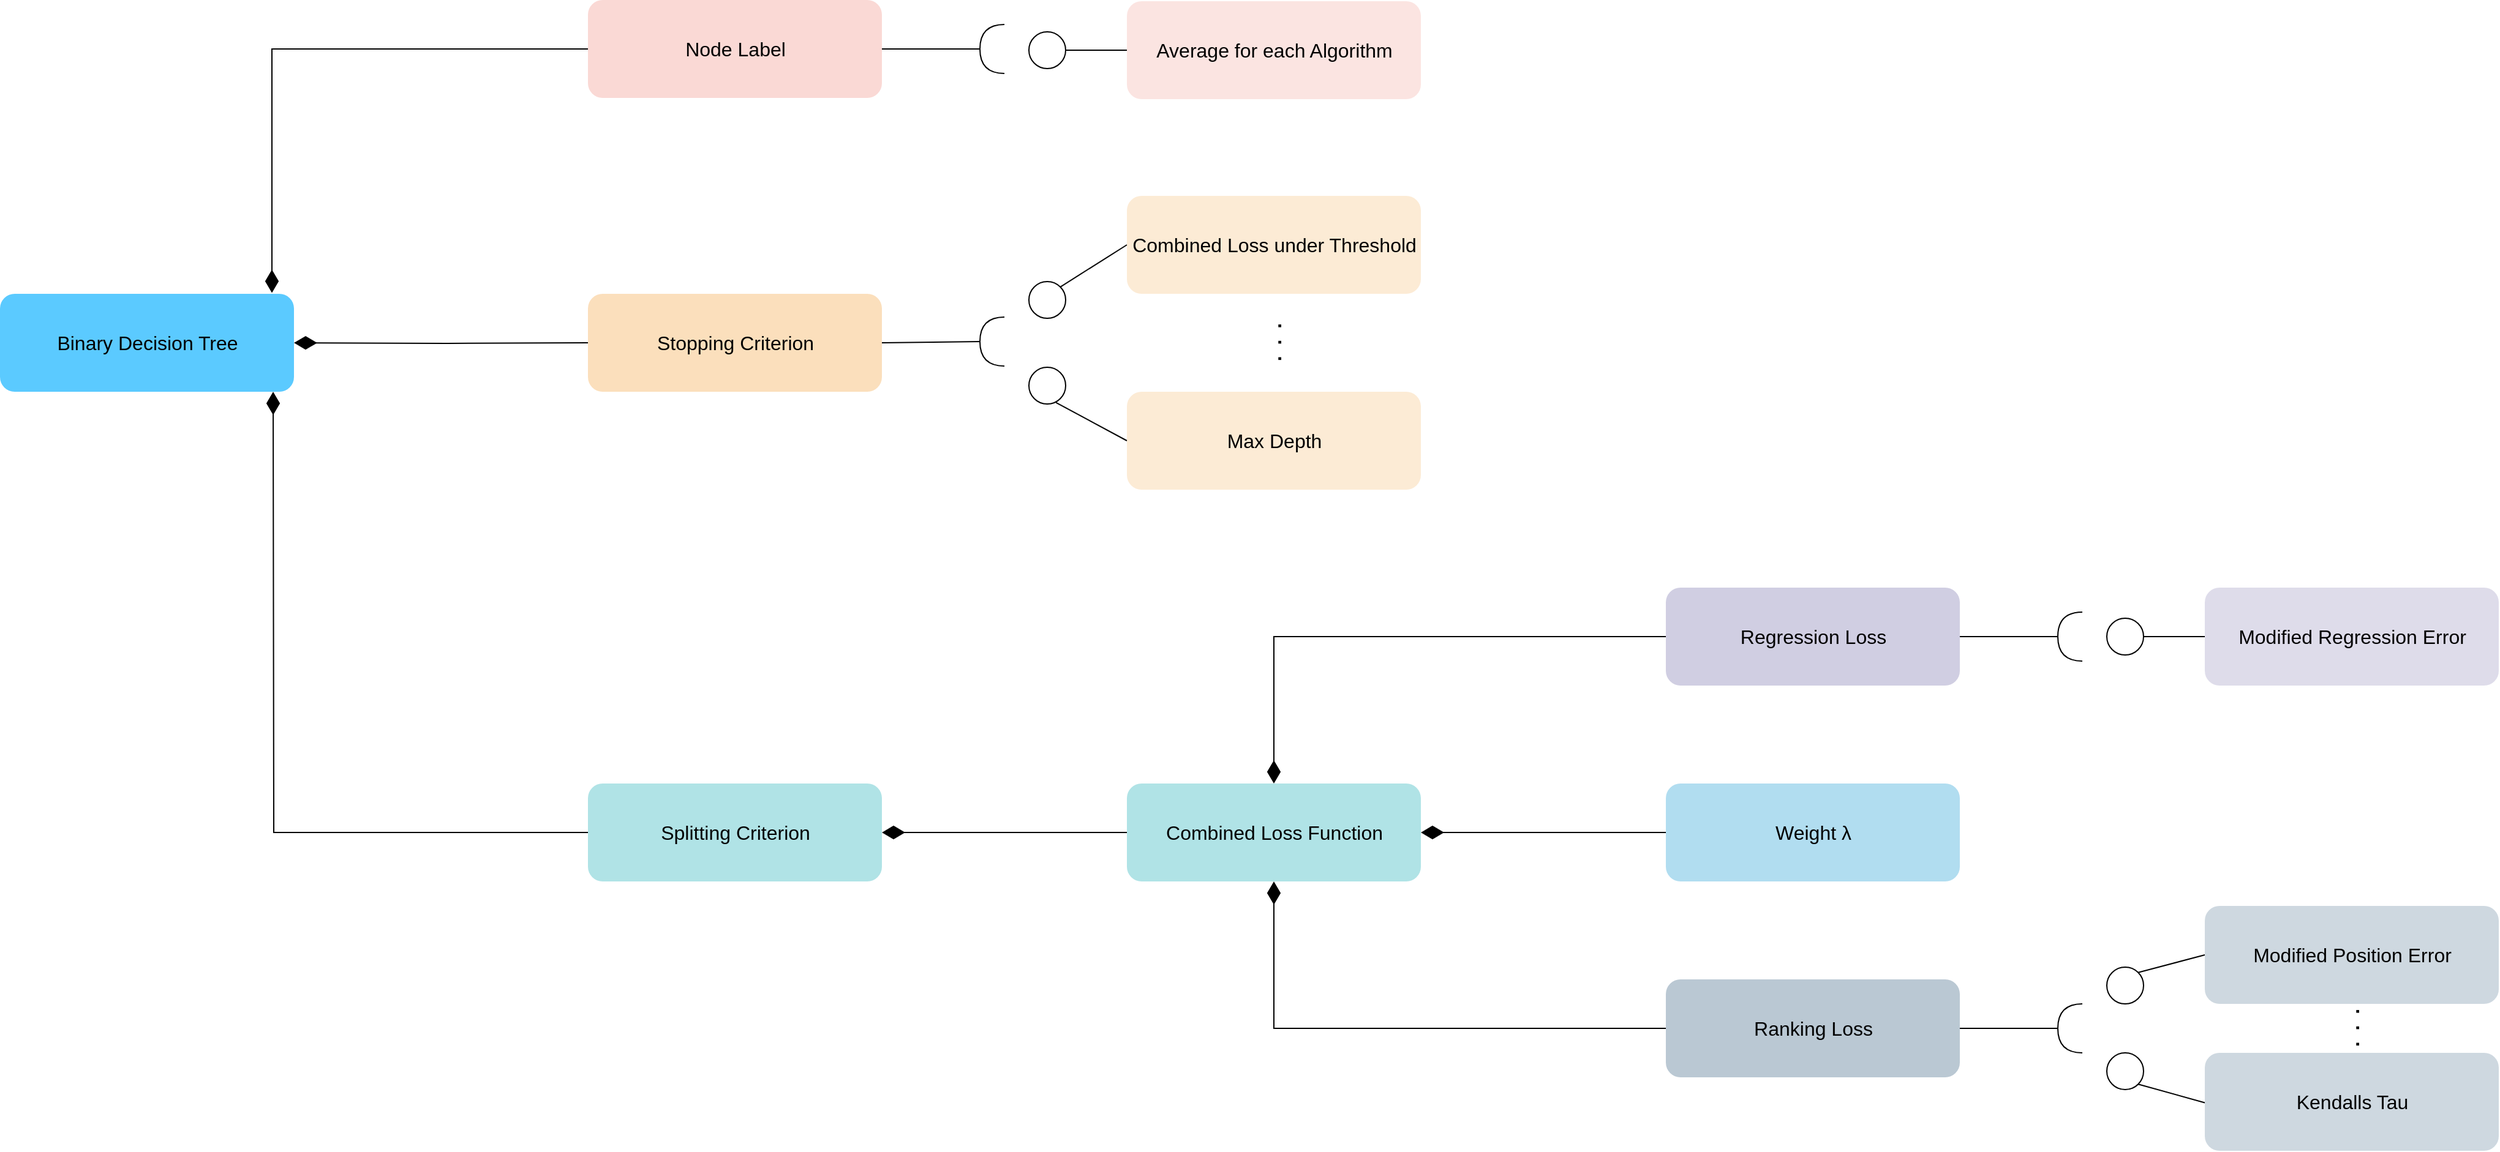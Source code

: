 <mxfile version="15.9.6" type="github">
  <diagram id="wFE0QG_FPsp0jaGvCLVb" name="Page-1">
    <mxGraphModel dx="3694" dy="1828" grid="1" gridSize="10" guides="1" tooltips="1" connect="1" arrows="1" fold="1" page="1" pageScale="1" pageWidth="850" pageHeight="1100" math="0" shadow="0">
      <root>
        <mxCell id="0" />
        <mxCell id="1" parent="0" />
        <mxCell id="GQajFrsuyB6NHDww1tuL-7" value="Binary Decision Tree" style="html=1;rounded=1;fontSize=16;fillColor=#16B4FF;strokeColor=none;gradientColor=none;opacity=70;" vertex="1" parent="1">
          <mxGeometry x="-120" y="760" width="240" height="80" as="geometry" />
        </mxCell>
        <mxCell id="GQajFrsuyB6NHDww1tuL-8" style="edgeStyle=orthogonalEdgeStyle;rounded=0;orthogonalLoop=1;jettySize=auto;html=1;endArrow=diamondThin;endFill=1;exitX=0;exitY=0.5;exitDx=0;exitDy=0;entryX=0.925;entryY=-0.009;entryDx=0;entryDy=0;entryPerimeter=0;endSize=16;strokeColor=default;" edge="1" parent="1" source="tZ7djmpZorgxgHxO5tKS-36" target="GQajFrsuyB6NHDww1tuL-7">
          <mxGeometry relative="1" as="geometry">
            <mxPoint x="350" y="591" as="sourcePoint" />
          </mxGeometry>
        </mxCell>
        <mxCell id="GQajFrsuyB6NHDww1tuL-9" style="edgeStyle=orthogonalEdgeStyle;rounded=0;orthogonalLoop=1;jettySize=auto;html=1;entryX=1;entryY=0.5;entryDx=0;entryDy=0;endArrow=diamondThin;endFill=1;endSize=16;strokeColor=default;" edge="1" parent="1" target="GQajFrsuyB6NHDww1tuL-7">
          <mxGeometry relative="1" as="geometry">
            <mxPoint x="360" y="800" as="sourcePoint" />
          </mxGeometry>
        </mxCell>
        <mxCell id="GQajFrsuyB6NHDww1tuL-10" style="edgeStyle=orthogonalEdgeStyle;rounded=0;orthogonalLoop=1;jettySize=auto;html=1;endArrow=diamondThin;endFill=1;exitX=0;exitY=0.5;exitDx=0;exitDy=0;endSize=16;strokeColor=default;" edge="1" parent="1" source="tZ7djmpZorgxgHxO5tKS-60">
          <mxGeometry relative="1" as="geometry">
            <mxPoint x="370" y="1200" as="sourcePoint" />
            <mxPoint x="103" y="840" as="targetPoint" />
          </mxGeometry>
        </mxCell>
        <mxCell id="tZ7djmpZorgxgHxO5tKS-36" value="Node Label" style="html=1;rounded=1;fontSize=16;fillColor=#fad9d5;strokeColor=none;rotation=0;" parent="1" vertex="1">
          <mxGeometry x="360" y="520" width="240" height="80" as="geometry" />
        </mxCell>
        <mxCell id="tZ7djmpZorgxgHxO5tKS-29" value="" style="ellipse;fillColor=default;strokeColor=default;fontSize=16;rotation=0;" parent="1" vertex="1">
          <mxGeometry x="720" y="546" width="30" height="30" as="geometry" />
        </mxCell>
        <mxCell id="tZ7djmpZorgxgHxO5tKS-30" value="" style="endArrow=none;html=1;rounded=0;entryX=1;entryY=0.5;entryDx=0;entryDy=0;fontSize=16;strokeColor=default;" parent="1" edge="1" target="tZ7djmpZorgxgHxO5tKS-29">
          <mxGeometry relative="1" as="geometry">
            <mxPoint x="800" y="561" as="sourcePoint" />
            <mxPoint x="900" y="561" as="targetPoint" />
          </mxGeometry>
        </mxCell>
        <mxCell id="tZ7djmpZorgxgHxO5tKS-46" value="Average for each Algorithm" style="html=1;rounded=1;fontSize=16;fillColor=#fad9d5;strokeColor=none;rotation=0;opacity=70;" parent="1" vertex="1">
          <mxGeometry x="800" y="521" width="240" height="80" as="geometry" />
        </mxCell>
        <mxCell id="tZ7djmpZorgxgHxO5tKS-47" value="Stopping Criterion" style="html=1;rounded=1;fontSize=16;fillColor=#fad7ac;strokeColor=none;rotation=0;opacity=80;" parent="1" vertex="1">
          <mxGeometry x="360" y="760" width="240" height="80" as="geometry" />
        </mxCell>
        <mxCell id="tZ7djmpZorgxgHxO5tKS-52" value="" style="ellipse;fillColor=default;strokeColor=default;fontSize=16;rotation=0;" parent="1" vertex="1">
          <mxGeometry x="720" y="750" width="30" height="30" as="geometry" />
        </mxCell>
        <mxCell id="tZ7djmpZorgxgHxO5tKS-53" value="" style="endArrow=none;html=1;rounded=0;entryX=1;entryY=0;entryDx=0;entryDy=0;fontSize=16;strokeColor=default;exitX=0;exitY=0.5;exitDx=0;exitDy=0;" parent="1" edge="1" target="tZ7djmpZorgxgHxO5tKS-52" source="tZ7djmpZorgxgHxO5tKS-54">
          <mxGeometry relative="1" as="geometry">
            <mxPoint x="1030" y="740" as="sourcePoint" />
            <mxPoint x="940" y="740" as="targetPoint" />
          </mxGeometry>
        </mxCell>
        <mxCell id="tZ7djmpZorgxgHxO5tKS-54" value="Combined Loss under Threshold" style="html=1;rounded=1;fontSize=16;fillColor=#fad7ac;strokeColor=none;rotation=0;opacity=50;" parent="1" vertex="1">
          <mxGeometry x="800" y="680" width="240" height="80" as="geometry" />
        </mxCell>
        <mxCell id="tZ7djmpZorgxgHxO5tKS-56" value="" style="ellipse;fillColor=default;strokeColor=default;fontSize=16;rotation=0;" parent="1" vertex="1">
          <mxGeometry x="720" y="820" width="30" height="30" as="geometry" />
        </mxCell>
        <mxCell id="tZ7djmpZorgxgHxO5tKS-57" value="" style="endArrow=none;html=1;rounded=0;entryX=0.736;entryY=0.96;entryDx=0;entryDy=0;fontSize=16;strokeColor=default;exitX=0;exitY=0.5;exitDx=0;exitDy=0;entryPerimeter=0;" parent="1" edge="1" target="tZ7djmpZorgxgHxO5tKS-56" source="tZ7djmpZorgxgHxO5tKS-58">
          <mxGeometry relative="1" as="geometry">
            <mxPoint x="790" y="840" as="sourcePoint" />
            <mxPoint x="940" y="860" as="targetPoint" />
          </mxGeometry>
        </mxCell>
        <mxCell id="tZ7djmpZorgxgHxO5tKS-58" value="Max Depth" style="html=1;rounded=1;fontSize=16;fillColor=#fad7ac;strokeColor=none;rotation=0;opacity=50;" parent="1" vertex="1">
          <mxGeometry x="800" y="840" width="240" height="80" as="geometry" />
        </mxCell>
        <mxCell id="tZ7djmpZorgxgHxO5tKS-59" value="&lt;font size=&quot;1&quot;&gt;&lt;b style=&quot;font-size: 16px&quot;&gt;.&amp;nbsp; .&amp;nbsp; .&lt;/b&gt;&lt;/font&gt;" style="text;html=1;align=center;verticalAlign=middle;resizable=0;points=[];autosize=1;strokeColor=none;fillColor=none;fontSize=16;rotation=0;horizontal=0;" parent="1" vertex="1">
          <mxGeometry x="900" y="780" width="40" height="40" as="geometry" />
        </mxCell>
        <mxCell id="tZ7djmpZorgxgHxO5tKS-60" value="Splitting Criterion" style="html=1;rounded=1;fontSize=16;fillColor=#b0e3e6;strokeColor=none;rotation=0;" parent="1" vertex="1">
          <mxGeometry x="360" y="1160" width="240" height="80" as="geometry" />
        </mxCell>
        <mxCell id="GQajFrsuyB6NHDww1tuL-86" style="edgeStyle=orthogonalEdgeStyle;rounded=0;orthogonalLoop=1;jettySize=auto;html=1;entryX=1;entryY=0.5;entryDx=0;entryDy=0;fontSize=11;endArrow=diamondThin;endFill=1;endSize=16;strokeColor=default;" edge="1" parent="1" source="tZ7djmpZorgxgHxO5tKS-67" target="tZ7djmpZorgxgHxO5tKS-60">
          <mxGeometry relative="1" as="geometry" />
        </mxCell>
        <mxCell id="tZ7djmpZorgxgHxO5tKS-67" value="Combined Loss Function" style="html=1;rounded=1;fontSize=16;fillColor=#b0e3e6;rotation=0;strokeColor=none;" parent="1" vertex="1">
          <mxGeometry x="800" y="1160" width="240" height="80" as="geometry" />
        </mxCell>
        <mxCell id="tZ7djmpZorgxgHxO5tKS-114" value="" style="ellipse;fontSize=16;rotation=0;rounded=0;strokeColor=default;" parent="1" vertex="1">
          <mxGeometry x="1600" y="1025" width="30" height="30" as="geometry" />
        </mxCell>
        <mxCell id="tZ7djmpZorgxgHxO5tKS-115" value="" style="endArrow=none;html=1;rounded=0;exitX=0;exitY=0.5;exitDx=0;exitDy=0;fontSize=16;strokeColor=default;fillColor=#FF8552;entryX=1;entryY=0.5;entryDx=0;entryDy=0;" parent="1" source="tZ7djmpZorgxgHxO5tKS-116" edge="1" target="tZ7djmpZorgxgHxO5tKS-114">
          <mxGeometry relative="1" as="geometry">
            <mxPoint x="1680" y="1030" as="sourcePoint" />
            <mxPoint x="1650" y="1030" as="targetPoint" />
          </mxGeometry>
        </mxCell>
        <mxCell id="tZ7djmpZorgxgHxO5tKS-116" value="Modified Regression Error" style="html=1;rounded=1;fontSize=16;fillColor=#d0cee2;strokeColor=none;rotation=0;opacity=70;" parent="1" vertex="1">
          <mxGeometry x="1680" y="1000" width="240" height="80" as="geometry" />
        </mxCell>
        <mxCell id="tZ7djmpZorgxgHxO5tKS-123" value="" style="ellipse;fontSize=16;rotation=0;rounded=0;strokeColor=default;" parent="1" vertex="1">
          <mxGeometry x="1600" y="1310" width="30" height="30" as="geometry" />
        </mxCell>
        <mxCell id="tZ7djmpZorgxgHxO5tKS-124" value="" style="endArrow=none;html=1;rounded=0;entryX=1;entryY=0;entryDx=0;entryDy=0;fontSize=16;strokeColor=default;fillColor=#FF8552;exitX=0;exitY=0.5;exitDx=0;exitDy=0;" parent="1" edge="1" target="tZ7djmpZorgxgHxO5tKS-123" source="GQajFrsuyB6NHDww1tuL-57">
          <mxGeometry relative="1" as="geometry">
            <mxPoint x="1710" y="1300" as="sourcePoint" />
            <mxPoint x="1640" y="1299" as="targetPoint" />
          </mxGeometry>
        </mxCell>
        <mxCell id="tZ7djmpZorgxgHxO5tKS-126" value="" style="ellipse;fontSize=16;rotation=0;rounded=0;strokeColor=default;" parent="1" vertex="1">
          <mxGeometry x="1600" y="1380" width="30" height="30" as="geometry" />
        </mxCell>
        <mxCell id="tZ7djmpZorgxgHxO5tKS-122" value="" style="endArrow=none;html=1;rounded=0;exitX=1;exitY=0.5;exitDx=0;exitDy=0;exitPerimeter=0;fontSize=16;entryX=1;entryY=0.5;entryDx=0;entryDy=0;strokeColor=default;" parent="1" source="tZ7djmpZorgxgHxO5tKS-121" edge="1">
          <mxGeometry relative="1" as="geometry">
            <mxPoint x="1540" y="1230" as="sourcePoint" />
            <mxPoint x="1480.0" y="1360" as="targetPoint" />
          </mxGeometry>
        </mxCell>
        <mxCell id="tZ7djmpZorgxgHxO5tKS-39" value="" style="shape=requiredInterface;html=1;verticalLabelPosition=bottom;sketch=0;rotation=90;direction=south;fontSize=16;strokeColor=default;" parent="1" vertex="1">
          <mxGeometry x="670" y="550" width="40" height="20" as="geometry" />
        </mxCell>
        <mxCell id="tZ7djmpZorgxgHxO5tKS-40" value="" style="endArrow=none;html=1;rounded=0;exitX=1;exitY=0.5;exitDx=0;exitDy=0;exitPerimeter=0;fontSize=16;strokeColor=default;entryX=1;entryY=0.5;entryDx=0;entryDy=0;" parent="1" source="tZ7djmpZorgxgHxO5tKS-39" edge="1" target="tZ7djmpZorgxgHxO5tKS-36">
          <mxGeometry relative="1" as="geometry">
            <mxPoint x="840" y="431" as="sourcePoint" />
            <mxPoint x="790" y="561" as="targetPoint" />
          </mxGeometry>
        </mxCell>
        <mxCell id="tZ7djmpZorgxgHxO5tKS-50" value="" style="shape=requiredInterface;html=1;verticalLabelPosition=bottom;sketch=0;rotation=90;direction=south;fontSize=16;strokeColor=default;" parent="1" vertex="1">
          <mxGeometry x="670" y="789" width="40" height="20" as="geometry" />
        </mxCell>
        <mxCell id="tZ7djmpZorgxgHxO5tKS-112" value="" style="shape=requiredInterface;html=1;verticalLabelPosition=bottom;sketch=0;rotation=90;direction=south;fontSize=16;strokeColor=default;fillColor=#FF8552;rounded=0;" parent="1" vertex="1">
          <mxGeometry x="1550" y="1030" width="40" height="20" as="geometry" />
        </mxCell>
        <mxCell id="tZ7djmpZorgxgHxO5tKS-113" value="" style="endArrow=none;html=1;rounded=0;exitX=1;exitY=0.5;exitDx=0;exitDy=0;exitPerimeter=0;fontSize=16;strokeColor=default;entryX=1;entryY=0.5;entryDx=0;entryDy=0;" parent="1" source="tZ7djmpZorgxgHxO5tKS-112" edge="1" target="GQajFrsuyB6NHDww1tuL-66">
          <mxGeometry relative="1" as="geometry">
            <mxPoint x="1530" y="900" as="sourcePoint" />
            <mxPoint x="1480" y="1030" as="targetPoint" />
          </mxGeometry>
        </mxCell>
        <mxCell id="tZ7djmpZorgxgHxO5tKS-121" value="" style="shape=requiredInterface;html=1;verticalLabelPosition=bottom;sketch=0;rotation=90;direction=south;fontSize=16;strokeColor=default;fillColor=#FF8552;rounded=0;" parent="1" vertex="1">
          <mxGeometry x="1550" y="1350" width="40" height="20" as="geometry" />
        </mxCell>
        <mxCell id="thf20xmfrMY9EtbRYETB-77" value="" style="endArrow=none;html=1;rounded=0;fontSize=16;strokeColor=default;entryX=1;entryY=0.5;entryDx=0;entryDy=0;exitX=1;exitY=0.5;exitDx=0;exitDy=0;exitPerimeter=0;" parent="1" edge="1" target="tZ7djmpZorgxgHxO5tKS-47" source="tZ7djmpZorgxgHxO5tKS-50">
          <mxGeometry relative="1" as="geometry">
            <mxPoint x="790" y="800" as="sourcePoint" />
            <mxPoint x="790" y="800" as="targetPoint" />
          </mxGeometry>
        </mxCell>
        <mxCell id="GQajFrsuyB6NHDww1tuL-27" value="" style="endArrow=none;html=1;rounded=0;entryX=1;entryY=1;entryDx=0;entryDy=0;fontSize=16;strokeColor=default;fillColor=#FF8552;exitX=0;exitY=0.509;exitDx=0;exitDy=0;exitPerimeter=0;" edge="1" parent="1" source="GQajFrsuyB6NHDww1tuL-56" target="tZ7djmpZorgxgHxO5tKS-126">
          <mxGeometry relative="1" as="geometry">
            <mxPoint x="1730" y="1420.75" as="sourcePoint" />
            <mxPoint x="1640" y="1419.75" as="targetPoint" />
          </mxGeometry>
        </mxCell>
        <mxCell id="GQajFrsuyB6NHDww1tuL-73" style="edgeStyle=orthogonalEdgeStyle;rounded=0;orthogonalLoop=1;jettySize=auto;html=1;endArrow=diamondThin;endFill=1;endSize=16;strokeColor=default;" edge="1" parent="1" source="GQajFrsuyB6NHDww1tuL-54" target="tZ7djmpZorgxgHxO5tKS-67">
          <mxGeometry relative="1" as="geometry" />
        </mxCell>
        <mxCell id="GQajFrsuyB6NHDww1tuL-54" value="&lt;font style=&quot;font-size: 16px&quot;&gt;Weight λ&lt;/font&gt;" style="html=1;rounded=1;fontSize=16;fillColor=#b1ddf0;strokeColor=none;rotation=0;" vertex="1" parent="1">
          <mxGeometry x="1240" y="1160" width="240" height="80" as="geometry" />
        </mxCell>
        <mxCell id="GQajFrsuyB6NHDww1tuL-78" style="edgeStyle=orthogonalEdgeStyle;rounded=0;orthogonalLoop=1;jettySize=auto;html=1;entryX=0.5;entryY=1;entryDx=0;entryDy=0;endArrow=diamondThin;endFill=1;endSize=16;strokeColor=default;" edge="1" parent="1" source="GQajFrsuyB6NHDww1tuL-55" target="tZ7djmpZorgxgHxO5tKS-67">
          <mxGeometry relative="1" as="geometry" />
        </mxCell>
        <mxCell id="GQajFrsuyB6NHDww1tuL-55" value="Ranking Loss" style="html=1;rounded=1;fontSize=16;fillColor=#bac8d3;strokeColor=none;rotation=0;" vertex="1" parent="1">
          <mxGeometry x="1240" y="1320" width="240" height="80" as="geometry" />
        </mxCell>
        <mxCell id="GQajFrsuyB6NHDww1tuL-56" value="Kendalls Tau" style="html=1;rounded=1;fontSize=16;fillColor=#bac8d3;strokeColor=none;rotation=0;opacity=70;" vertex="1" parent="1">
          <mxGeometry x="1680" y="1380" width="240" height="80" as="geometry" />
        </mxCell>
        <mxCell id="GQajFrsuyB6NHDww1tuL-57" value="Modified Position Error" style="html=1;rounded=1;fontSize=16;fillColor=#bac8d3;strokeColor=none;rotation=0;opacity=70;" vertex="1" parent="1">
          <mxGeometry x="1680" y="1260" width="240" height="80" as="geometry" />
        </mxCell>
        <mxCell id="GQajFrsuyB6NHDww1tuL-79" style="edgeStyle=orthogonalEdgeStyle;rounded=0;orthogonalLoop=1;jettySize=auto;html=1;entryX=0.5;entryY=0;entryDx=0;entryDy=0;endArrow=diamondThin;endFill=1;endSize=16;strokeColor=default;" edge="1" parent="1" source="GQajFrsuyB6NHDww1tuL-66" target="tZ7djmpZorgxgHxO5tKS-67">
          <mxGeometry relative="1" as="geometry" />
        </mxCell>
        <mxCell id="GQajFrsuyB6NHDww1tuL-66" value="Regression Loss" style="html=1;rounded=1;fontSize=16;fillColor=#d0cee2;strokeColor=none;rotation=0;" vertex="1" parent="1">
          <mxGeometry x="1240" y="1000" width="240" height="80" as="geometry" />
        </mxCell>
        <mxCell id="GQajFrsuyB6NHDww1tuL-87" value="&lt;font size=&quot;1&quot;&gt;&lt;b style=&quot;font-size: 16px&quot;&gt;.&amp;nbsp; .&amp;nbsp; .&lt;/b&gt;&lt;/font&gt;" style="text;html=1;align=center;verticalAlign=middle;resizable=0;points=[];autosize=1;strokeColor=none;fillColor=none;fontSize=16;rotation=0;horizontal=0;" vertex="1" parent="1">
          <mxGeometry x="1780" y="1340" width="40" height="40" as="geometry" />
        </mxCell>
      </root>
    </mxGraphModel>
  </diagram>
</mxfile>
